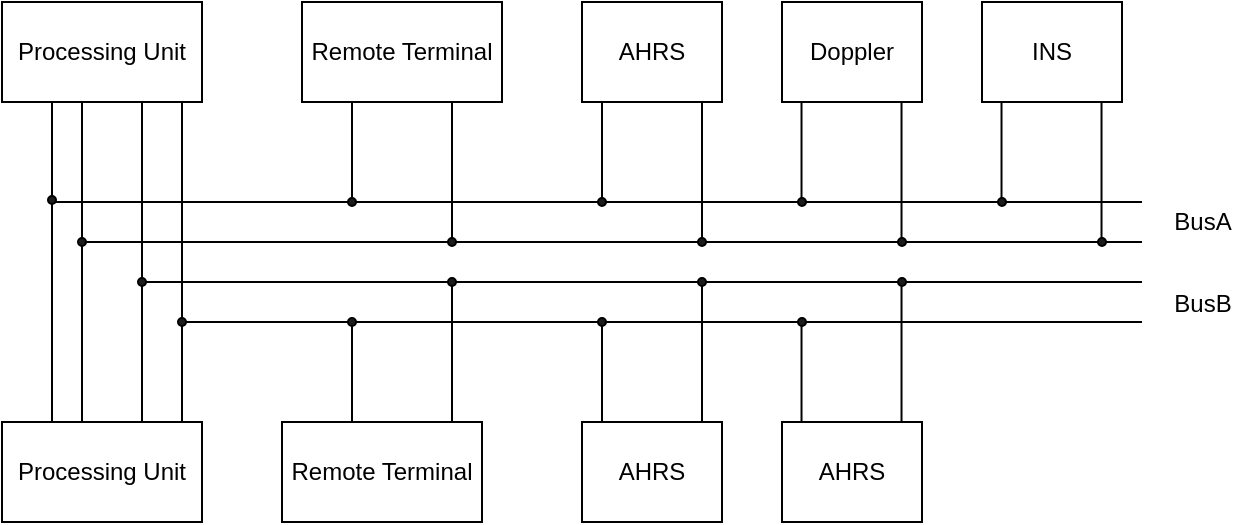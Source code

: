 <mxfile version="20.7.4" type="device"><diagram id="t7MjJX0pHDMVg4dL_O68" name="Page-1"><mxGraphModel dx="1207" dy="675" grid="1" gridSize="10" guides="1" tooltips="1" connect="1" arrows="1" fold="1" page="1" pageScale="1" pageWidth="827" pageHeight="1169" math="0" shadow="0"><root><mxCell id="0"/><mxCell id="1" parent="0"/><mxCell id="YEfBIXDUPC7y7FOVcVfv-1" value="Processing Unit" style="rounded=0;whiteSpace=wrap;html=1;" vertex="1" parent="1"><mxGeometry x="110" y="100" width="100" height="50" as="geometry"/></mxCell><mxCell id="YEfBIXDUPC7y7FOVcVfv-2" value="Processing Unit" style="rounded=0;whiteSpace=wrap;html=1;" vertex="1" parent="1"><mxGeometry x="110" y="310" width="100" height="50" as="geometry"/></mxCell><mxCell id="YEfBIXDUPC7y7FOVcVfv-3" value="Remote Terminal" style="rounded=0;whiteSpace=wrap;html=1;" vertex="1" parent="1"><mxGeometry x="260" y="100" width="100" height="50" as="geometry"/></mxCell><mxCell id="YEfBIXDUPC7y7FOVcVfv-4" value="Remote Terminal" style="rounded=0;whiteSpace=wrap;html=1;" vertex="1" parent="1"><mxGeometry x="250" y="310" width="100" height="50" as="geometry"/></mxCell><mxCell id="YEfBIXDUPC7y7FOVcVfv-5" value="AHRS" style="rounded=0;whiteSpace=wrap;html=1;" vertex="1" parent="1"><mxGeometry x="400" y="100" width="70" height="50" as="geometry"/></mxCell><mxCell id="YEfBIXDUPC7y7FOVcVfv-6" value="AHRS" style="rounded=0;whiteSpace=wrap;html=1;" vertex="1" parent="1"><mxGeometry x="400" y="310" width="70" height="50" as="geometry"/></mxCell><mxCell id="YEfBIXDUPC7y7FOVcVfv-7" value="AHRS" style="rounded=0;whiteSpace=wrap;html=1;" vertex="1" parent="1"><mxGeometry x="500" y="310" width="70" height="50" as="geometry"/></mxCell><mxCell id="YEfBIXDUPC7y7FOVcVfv-8" value="Doppler" style="rounded=0;whiteSpace=wrap;html=1;" vertex="1" parent="1"><mxGeometry x="500" y="100" width="70" height="50" as="geometry"/></mxCell><mxCell id="YEfBIXDUPC7y7FOVcVfv-9" value="INS" style="rounded=0;whiteSpace=wrap;html=1;" vertex="1" parent="1"><mxGeometry x="600" y="100" width="70" height="50" as="geometry"/></mxCell><mxCell id="YEfBIXDUPC7y7FOVcVfv-10" value="" style="endArrow=none;html=1;rounded=0;" edge="1" parent="1"><mxGeometry width="50" height="50" relative="1" as="geometry"><mxPoint x="135" y="200" as="sourcePoint"/><mxPoint x="680" y="200" as="targetPoint"/></mxGeometry></mxCell><mxCell id="YEfBIXDUPC7y7FOVcVfv-11" value="" style="endArrow=none;html=1;rounded=0;" edge="1" parent="1"><mxGeometry width="50" height="50" relative="1" as="geometry"><mxPoint x="150" y="220" as="sourcePoint"/><mxPoint x="680" y="220" as="targetPoint"/></mxGeometry></mxCell><mxCell id="YEfBIXDUPC7y7FOVcVfv-12" value="" style="endArrow=none;html=1;rounded=0;" edge="1" parent="1"><mxGeometry width="50" height="50" relative="1" as="geometry"><mxPoint x="180" y="240" as="sourcePoint"/><mxPoint x="680" y="240" as="targetPoint"/></mxGeometry></mxCell><mxCell id="YEfBIXDUPC7y7FOVcVfv-13" value="" style="endArrow=none;html=1;rounded=0;" edge="1" parent="1"><mxGeometry width="50" height="50" relative="1" as="geometry"><mxPoint x="200" y="260" as="sourcePoint"/><mxPoint x="680" y="260" as="targetPoint"/></mxGeometry></mxCell><mxCell id="YEfBIXDUPC7y7FOVcVfv-14" value="BusA" style="text;html=1;align=center;verticalAlign=middle;resizable=0;points=[];autosize=1;strokeColor=none;fillColor=none;" vertex="1" parent="1"><mxGeometry x="685" y="195" width="50" height="30" as="geometry"/></mxCell><mxCell id="YEfBIXDUPC7y7FOVcVfv-15" value="BusB" style="text;html=1;align=center;verticalAlign=middle;resizable=0;points=[];autosize=1;strokeColor=none;fillColor=none;" vertex="1" parent="1"><mxGeometry x="685" y="236" width="50" height="30" as="geometry"/></mxCell><mxCell id="YEfBIXDUPC7y7FOVcVfv-17" value="" style="endArrow=none;html=1;rounded=0;entryX=0.25;entryY=1;entryDx=0;entryDy=0;exitX=0.25;exitY=0;exitDx=0;exitDy=0;" edge="1" parent="1" source="YEfBIXDUPC7y7FOVcVfv-2" target="YEfBIXDUPC7y7FOVcVfv-1"><mxGeometry width="50" height="50" relative="1" as="geometry"><mxPoint x="310" y="320" as="sourcePoint"/><mxPoint x="360" y="270" as="targetPoint"/></mxGeometry></mxCell><mxCell id="YEfBIXDUPC7y7FOVcVfv-18" value="" style="endArrow=none;html=1;rounded=0;entryX=0.25;entryY=1;entryDx=0;entryDy=0;exitX=0.25;exitY=0;exitDx=0;exitDy=0;" edge="1" parent="1"><mxGeometry width="50" height="50" relative="1" as="geometry"><mxPoint x="150" y="310" as="sourcePoint"/><mxPoint x="150" y="150" as="targetPoint"/></mxGeometry></mxCell><mxCell id="YEfBIXDUPC7y7FOVcVfv-19" value="" style="endArrow=none;html=1;rounded=0;entryX=0.25;entryY=1;entryDx=0;entryDy=0;exitX=0.25;exitY=0;exitDx=0;exitDy=0;" edge="1" parent="1"><mxGeometry width="50" height="50" relative="1" as="geometry"><mxPoint x="180" y="310" as="sourcePoint"/><mxPoint x="180" y="150" as="targetPoint"/></mxGeometry></mxCell><mxCell id="YEfBIXDUPC7y7FOVcVfv-20" value="" style="endArrow=none;html=1;rounded=0;entryX=0.25;entryY=1;entryDx=0;entryDy=0;exitX=0.25;exitY=0;exitDx=0;exitDy=0;" edge="1" parent="1"><mxGeometry width="50" height="50" relative="1" as="geometry"><mxPoint x="200" y="310" as="sourcePoint"/><mxPoint x="200" y="150" as="targetPoint"/></mxGeometry></mxCell><mxCell id="YEfBIXDUPC7y7FOVcVfv-21" value="" style="endArrow=none;html=1;rounded=0;entryX=0.25;entryY=1;entryDx=0;entryDy=0;" edge="1" parent="1" target="YEfBIXDUPC7y7FOVcVfv-3"><mxGeometry width="50" height="50" relative="1" as="geometry"><mxPoint x="285" y="200" as="sourcePoint"/><mxPoint x="270" y="220" as="targetPoint"/></mxGeometry></mxCell><mxCell id="YEfBIXDUPC7y7FOVcVfv-22" value="" style="endArrow=none;html=1;rounded=0;entryX=0.75;entryY=1;entryDx=0;entryDy=0;" edge="1" parent="1" target="YEfBIXDUPC7y7FOVcVfv-3"><mxGeometry width="50" height="50" relative="1" as="geometry"><mxPoint x="335" y="220" as="sourcePoint"/><mxPoint x="330" y="160" as="targetPoint"/></mxGeometry></mxCell><mxCell id="YEfBIXDUPC7y7FOVcVfv-23" value="" style="endArrow=none;html=1;rounded=0;entryX=0.75;entryY=1;entryDx=0;entryDy=0;" edge="1" parent="1"><mxGeometry width="50" height="50" relative="1" as="geometry"><mxPoint x="335" y="310" as="sourcePoint"/><mxPoint x="335" y="240" as="targetPoint"/></mxGeometry></mxCell><mxCell id="YEfBIXDUPC7y7FOVcVfv-24" value="" style="endArrow=none;html=1;rounded=0;entryX=0.25;entryY=1;entryDx=0;entryDy=0;" edge="1" parent="1"><mxGeometry x="-1" y="60" width="50" height="50" relative="1" as="geometry"><mxPoint x="285" y="310" as="sourcePoint"/><mxPoint x="285" y="260" as="targetPoint"/><mxPoint x="55" y="60" as="offset"/></mxGeometry></mxCell><mxCell id="YEfBIXDUPC7y7FOVcVfv-25" value="" style="endArrow=none;html=1;rounded=0;entryX=0.25;entryY=1;entryDx=0;entryDy=0;" edge="1" parent="1"><mxGeometry x="-1" y="60" width="50" height="50" relative="1" as="geometry"><mxPoint x="410" y="310" as="sourcePoint"/><mxPoint x="410" y="260" as="targetPoint"/><mxPoint x="55" y="60" as="offset"/></mxGeometry></mxCell><mxCell id="YEfBIXDUPC7y7FOVcVfv-26" value="" style="endArrow=none;html=1;rounded=0;entryX=0.25;entryY=1;entryDx=0;entryDy=0;" edge="1" parent="1"><mxGeometry x="-1" y="60" width="50" height="50" relative="1" as="geometry"><mxPoint x="410" y="200" as="sourcePoint"/><mxPoint x="410" y="150" as="targetPoint"/><mxPoint x="55" y="60" as="offset"/></mxGeometry></mxCell><mxCell id="YEfBIXDUPC7y7FOVcVfv-27" value="" style="endArrow=none;html=1;rounded=0;entryX=0.75;entryY=1;entryDx=0;entryDy=0;" edge="1" parent="1"><mxGeometry width="50" height="50" relative="1" as="geometry"><mxPoint x="460" y="220" as="sourcePoint"/><mxPoint x="460" y="150" as="targetPoint"/></mxGeometry></mxCell><mxCell id="YEfBIXDUPC7y7FOVcVfv-28" value="" style="endArrow=none;html=1;rounded=0;entryX=0.75;entryY=1;entryDx=0;entryDy=0;" edge="1" parent="1"><mxGeometry width="50" height="50" relative="1" as="geometry"><mxPoint x="460" y="310" as="sourcePoint"/><mxPoint x="460" y="240" as="targetPoint"/></mxGeometry></mxCell><mxCell id="YEfBIXDUPC7y7FOVcVfv-29" value="" style="endArrow=none;html=1;rounded=0;entryX=0.25;entryY=1;entryDx=0;entryDy=0;" edge="1" parent="1"><mxGeometry x="-1" y="60" width="50" height="50" relative="1" as="geometry"><mxPoint x="509.76" y="310" as="sourcePoint"/><mxPoint x="509.76" y="260" as="targetPoint"/><mxPoint x="55" y="60" as="offset"/></mxGeometry></mxCell><mxCell id="YEfBIXDUPC7y7FOVcVfv-30" value="" style="endArrow=none;html=1;rounded=0;entryX=0.75;entryY=1;entryDx=0;entryDy=0;" edge="1" parent="1"><mxGeometry width="50" height="50" relative="1" as="geometry"><mxPoint x="559.76" y="310" as="sourcePoint"/><mxPoint x="559.76" y="240" as="targetPoint"/></mxGeometry></mxCell><mxCell id="YEfBIXDUPC7y7FOVcVfv-31" value="" style="endArrow=none;html=1;rounded=0;entryX=0.25;entryY=1;entryDx=0;entryDy=0;" edge="1" parent="1"><mxGeometry x="-1" y="60" width="50" height="50" relative="1" as="geometry"><mxPoint x="509.76" y="200" as="sourcePoint"/><mxPoint x="509.76" y="150" as="targetPoint"/><mxPoint x="55" y="60" as="offset"/></mxGeometry></mxCell><mxCell id="YEfBIXDUPC7y7FOVcVfv-32" value="" style="endArrow=none;html=1;rounded=0;entryX=0.75;entryY=1;entryDx=0;entryDy=0;" edge="1" parent="1"><mxGeometry width="50" height="50" relative="1" as="geometry"><mxPoint x="559.76" y="220.0" as="sourcePoint"/><mxPoint x="559.76" y="150" as="targetPoint"/></mxGeometry></mxCell><mxCell id="YEfBIXDUPC7y7FOVcVfv-33" value="" style="endArrow=none;html=1;rounded=0;entryX=0.25;entryY=1;entryDx=0;entryDy=0;" edge="1" parent="1"><mxGeometry x="-1" y="60" width="50" height="50" relative="1" as="geometry"><mxPoint x="609.76" y="200" as="sourcePoint"/><mxPoint x="609.76" y="150" as="targetPoint"/><mxPoint x="55" y="60" as="offset"/></mxGeometry></mxCell><mxCell id="YEfBIXDUPC7y7FOVcVfv-34" value="" style="endArrow=none;html=1;rounded=0;entryX=0.75;entryY=1;entryDx=0;entryDy=0;" edge="1" parent="1"><mxGeometry width="50" height="50" relative="1" as="geometry"><mxPoint x="659.76" y="220.0" as="sourcePoint"/><mxPoint x="659.76" y="150" as="targetPoint"/></mxGeometry></mxCell><mxCell id="YEfBIXDUPC7y7FOVcVfv-35" value="" style="ellipse;whiteSpace=wrap;html=1;aspect=fixed;fillColor=#1C1C1C;" vertex="1" parent="1"><mxGeometry x="148" y="218" width="4" height="4" as="geometry"/></mxCell><mxCell id="YEfBIXDUPC7y7FOVcVfv-37" value="" style="ellipse;whiteSpace=wrap;html=1;aspect=fixed;fillColor=#1C1C1C;" vertex="1" parent="1"><mxGeometry x="133" y="197" width="4" height="4" as="geometry"/></mxCell><mxCell id="YEfBIXDUPC7y7FOVcVfv-39" value="" style="ellipse;whiteSpace=wrap;html=1;aspect=fixed;fillColor=#1C1C1C;" vertex="1" parent="1"><mxGeometry x="178" y="238" width="4" height="4" as="geometry"/></mxCell><mxCell id="YEfBIXDUPC7y7FOVcVfv-40" value="" style="ellipse;whiteSpace=wrap;html=1;aspect=fixed;fillColor=#1C1C1C;" vertex="1" parent="1"><mxGeometry x="198" y="258" width="4" height="4" as="geometry"/></mxCell><mxCell id="YEfBIXDUPC7y7FOVcVfv-41" value="" style="ellipse;whiteSpace=wrap;html=1;aspect=fixed;fillColor=#1C1C1C;" vertex="1" parent="1"><mxGeometry x="283" y="258" width="4" height="4" as="geometry"/></mxCell><mxCell id="YEfBIXDUPC7y7FOVcVfv-42" value="" style="ellipse;whiteSpace=wrap;html=1;aspect=fixed;fillColor=#1C1C1C;" vertex="1" parent="1"><mxGeometry x="333" y="238" width="4" height="4" as="geometry"/></mxCell><mxCell id="YEfBIXDUPC7y7FOVcVfv-43" value="" style="ellipse;whiteSpace=wrap;html=1;aspect=fixed;fillColor=#1C1C1C;" vertex="1" parent="1"><mxGeometry x="333" y="218" width="4" height="4" as="geometry"/></mxCell><mxCell id="YEfBIXDUPC7y7FOVcVfv-44" value="" style="ellipse;whiteSpace=wrap;html=1;aspect=fixed;fillColor=#1C1C1C;" vertex="1" parent="1"><mxGeometry x="283" y="198" width="4" height="4" as="geometry"/></mxCell><mxCell id="YEfBIXDUPC7y7FOVcVfv-45" value="" style="ellipse;whiteSpace=wrap;html=1;aspect=fixed;fillColor=#1C1C1C;" vertex="1" parent="1"><mxGeometry x="408" y="258" width="4" height="4" as="geometry"/></mxCell><mxCell id="YEfBIXDUPC7y7FOVcVfv-46" value="" style="ellipse;whiteSpace=wrap;html=1;aspect=fixed;fillColor=#1C1C1C;" vertex="1" parent="1"><mxGeometry x="458" y="238" width="4" height="4" as="geometry"/></mxCell><mxCell id="YEfBIXDUPC7y7FOVcVfv-48" value="" style="ellipse;whiteSpace=wrap;html=1;aspect=fixed;fillColor=#1C1C1C;" vertex="1" parent="1"><mxGeometry x="508" y="258" width="4" height="4" as="geometry"/></mxCell><mxCell id="YEfBIXDUPC7y7FOVcVfv-49" value="" style="ellipse;whiteSpace=wrap;html=1;aspect=fixed;fillColor=#1C1C1C;" vertex="1" parent="1"><mxGeometry x="558" y="238" width="4" height="4" as="geometry"/></mxCell><mxCell id="YEfBIXDUPC7y7FOVcVfv-52" value="" style="ellipse;whiteSpace=wrap;html=1;aspect=fixed;fillColor=#1C1C1C;" vertex="1" parent="1"><mxGeometry x="408" y="198" width="4" height="4" as="geometry"/></mxCell><mxCell id="YEfBIXDUPC7y7FOVcVfv-53" value="" style="ellipse;whiteSpace=wrap;html=1;aspect=fixed;fillColor=#1C1C1C;" vertex="1" parent="1"><mxGeometry x="458" y="218" width="4" height="4" as="geometry"/></mxCell><mxCell id="YEfBIXDUPC7y7FOVcVfv-54" value="" style="ellipse;whiteSpace=wrap;html=1;aspect=fixed;fillColor=#1C1C1C;" vertex="1" parent="1"><mxGeometry x="508" y="198" width="4" height="4" as="geometry"/></mxCell><mxCell id="YEfBIXDUPC7y7FOVcVfv-55" value="" style="ellipse;whiteSpace=wrap;html=1;aspect=fixed;fillColor=#1C1C1C;" vertex="1" parent="1"><mxGeometry x="558" y="218" width="4" height="4" as="geometry"/></mxCell><mxCell id="YEfBIXDUPC7y7FOVcVfv-56" value="" style="ellipse;whiteSpace=wrap;html=1;aspect=fixed;fillColor=#1C1C1C;" vertex="1" parent="1"><mxGeometry x="608" y="198" width="4" height="4" as="geometry"/></mxCell><mxCell id="YEfBIXDUPC7y7FOVcVfv-57" value="" style="ellipse;whiteSpace=wrap;html=1;aspect=fixed;fillColor=#1C1C1C;" vertex="1" parent="1"><mxGeometry x="658" y="218" width="4" height="4" as="geometry"/></mxCell></root></mxGraphModel></diagram></mxfile>